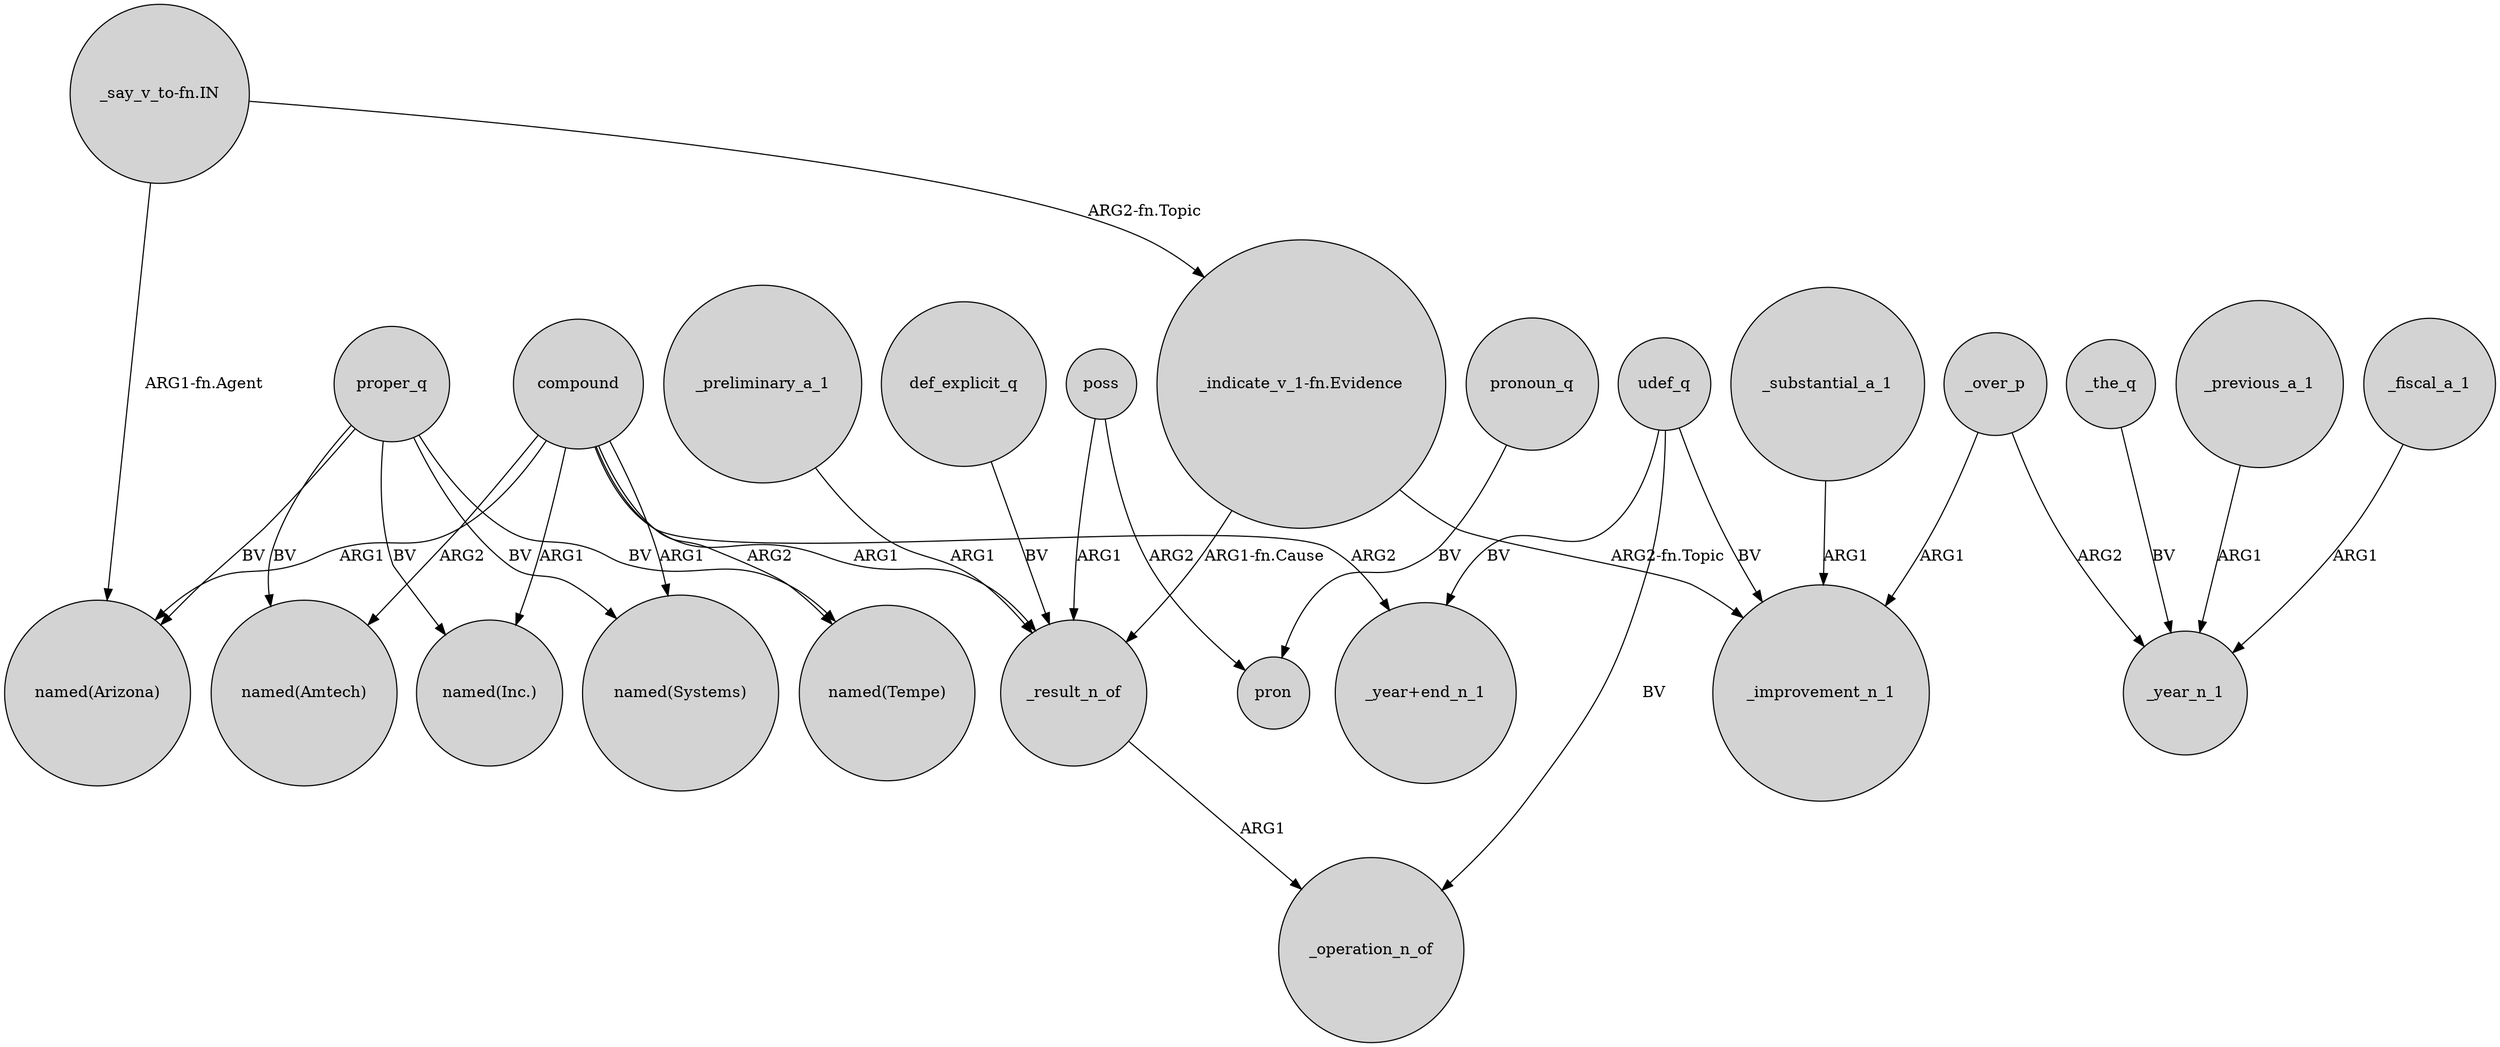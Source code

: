 digraph {
	node [shape=circle style=filled]
	proper_q -> "named(Inc.)" [label=BV]
	compound -> "named(Arizona)" [label=ARG1]
	def_explicit_q -> _result_n_of [label=BV]
	"_indicate_v_1-fn.Evidence" -> _improvement_n_1 [label="ARG2-fn.Topic"]
	poss -> pron [label=ARG2]
	compound -> "_year+end_n_1" [label=ARG2]
	"_indicate_v_1-fn.Evidence" -> _result_n_of [label="ARG1-fn.Cause"]
	_result_n_of -> _operation_n_of [label=ARG1]
	compound -> _result_n_of [label=ARG1]
	pronoun_q -> pron [label=BV]
	compound -> "named(Systems)" [label=ARG1]
	proper_q -> "named(Arizona)" [label=BV]
	proper_q -> "named(Tempe)" [label=BV]
	proper_q -> "named(Systems)" [label=BV]
	_over_p -> _improvement_n_1 [label=ARG1]
	"_say_v_to-fn.IN" -> "_indicate_v_1-fn.Evidence" [label="ARG2-fn.Topic"]
	_preliminary_a_1 -> _result_n_of [label=ARG1]
	udef_q -> "_year+end_n_1" [label=BV]
	poss -> _result_n_of [label=ARG1]
	_the_q -> _year_n_1 [label=BV]
	_over_p -> _year_n_1 [label=ARG2]
	proper_q -> "named(Amtech)" [label=BV]
	udef_q -> _improvement_n_1 [label=BV]
	_previous_a_1 -> _year_n_1 [label=ARG1]
	_substantial_a_1 -> _improvement_n_1 [label=ARG1]
	_fiscal_a_1 -> _year_n_1 [label=ARG1]
	compound -> "named(Tempe)" [label=ARG2]
	"_say_v_to-fn.IN" -> "named(Arizona)" [label="ARG1-fn.Agent"]
	udef_q -> _operation_n_of [label=BV]
	compound -> "named(Inc.)" [label=ARG1]
	compound -> "named(Amtech)" [label=ARG2]
}
